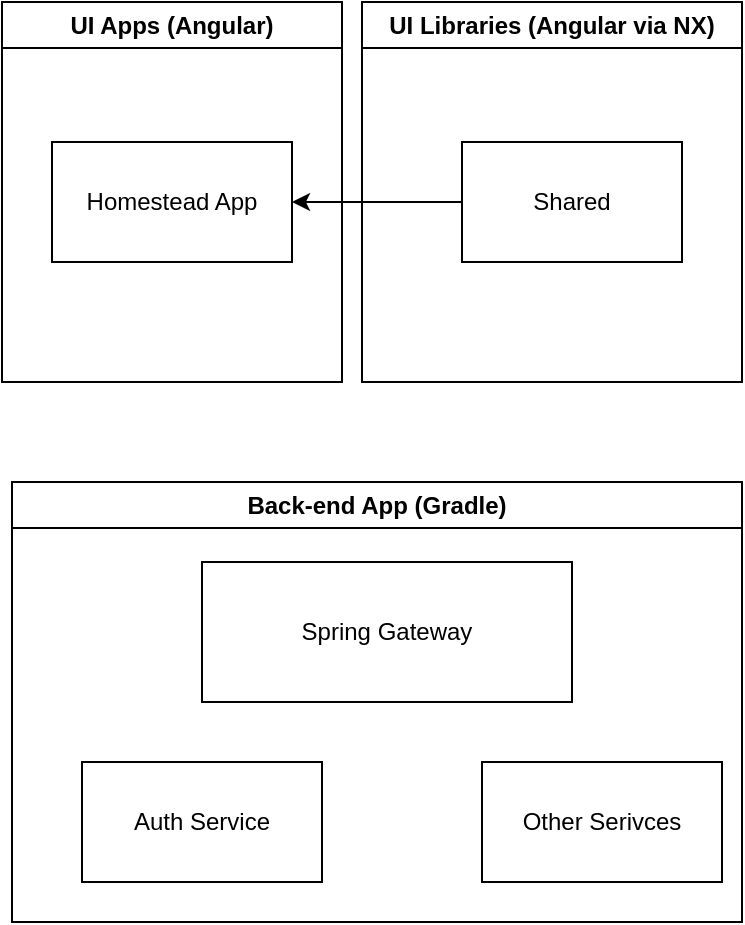 <mxfile version="26.2.14">
  <diagram name="Page-1" id="z2zY1E_ODaXDAVeyAbMX">
    <mxGraphModel dx="1562" dy="1036" grid="1" gridSize="10" guides="1" tooltips="1" connect="1" arrows="1" fold="1" page="1" pageScale="1" pageWidth="850" pageHeight="1100" math="0" shadow="0">
      <root>
        <mxCell id="0" />
        <mxCell id="1" parent="0" />
        <mxCell id="4Ec3Hf5pO27jvRqdqAts-1" value="UI Apps (Angular)" style="swimlane;whiteSpace=wrap;html=1;" vertex="1" parent="1">
          <mxGeometry x="230" y="80" width="170" height="190" as="geometry">
            <mxRectangle x="260" y="120" width="80" height="30" as="alternateBounds" />
          </mxGeometry>
        </mxCell>
        <mxCell id="y1kEsC9lGzTJGFzX3HPY-1" value="Homestead App" style="rounded=0;whiteSpace=wrap;html=1;" parent="4Ec3Hf5pO27jvRqdqAts-1" vertex="1">
          <mxGeometry x="25" y="70" width="120" height="60" as="geometry" />
        </mxCell>
        <mxCell id="4Ec3Hf5pO27jvRqdqAts-2" value="Back-end App (Gradle)" style="swimlane;whiteSpace=wrap;html=1;" vertex="1" parent="1">
          <mxGeometry x="235" y="320" width="365" height="220" as="geometry" />
        </mxCell>
        <mxCell id="4Ec3Hf5pO27jvRqdqAts-8" value="Spring Gateway" style="rounded=0;whiteSpace=wrap;html=1;" vertex="1" parent="4Ec3Hf5pO27jvRqdqAts-2">
          <mxGeometry x="95" y="40" width="185" height="70" as="geometry" />
        </mxCell>
        <mxCell id="4Ec3Hf5pO27jvRqdqAts-9" value="Auth Service" style="rounded=0;whiteSpace=wrap;html=1;" vertex="1" parent="4Ec3Hf5pO27jvRqdqAts-2">
          <mxGeometry x="35" y="140" width="120" height="60" as="geometry" />
        </mxCell>
        <mxCell id="4Ec3Hf5pO27jvRqdqAts-10" value="Other Serivces" style="rounded=0;whiteSpace=wrap;html=1;" vertex="1" parent="4Ec3Hf5pO27jvRqdqAts-2">
          <mxGeometry x="235" y="140" width="120" height="60" as="geometry" />
        </mxCell>
        <mxCell id="4Ec3Hf5pO27jvRqdqAts-5" value="UI Libraries (Angular via NX)" style="swimlane;whiteSpace=wrap;html=1;" vertex="1" parent="1">
          <mxGeometry x="410" y="80" width="190" height="190" as="geometry" />
        </mxCell>
        <mxCell id="4Ec3Hf5pO27jvRqdqAts-6" value="Shared" style="rounded=0;whiteSpace=wrap;html=1;" vertex="1" parent="4Ec3Hf5pO27jvRqdqAts-5">
          <mxGeometry x="50" y="70" width="110" height="60" as="geometry" />
        </mxCell>
        <mxCell id="4Ec3Hf5pO27jvRqdqAts-7" style="edgeStyle=orthogonalEdgeStyle;rounded=0;orthogonalLoop=1;jettySize=auto;html=1;exitX=0;exitY=0.5;exitDx=0;exitDy=0;" edge="1" parent="1" source="4Ec3Hf5pO27jvRqdqAts-6" target="y1kEsC9lGzTJGFzX3HPY-1">
          <mxGeometry relative="1" as="geometry" />
        </mxCell>
      </root>
    </mxGraphModel>
  </diagram>
</mxfile>
